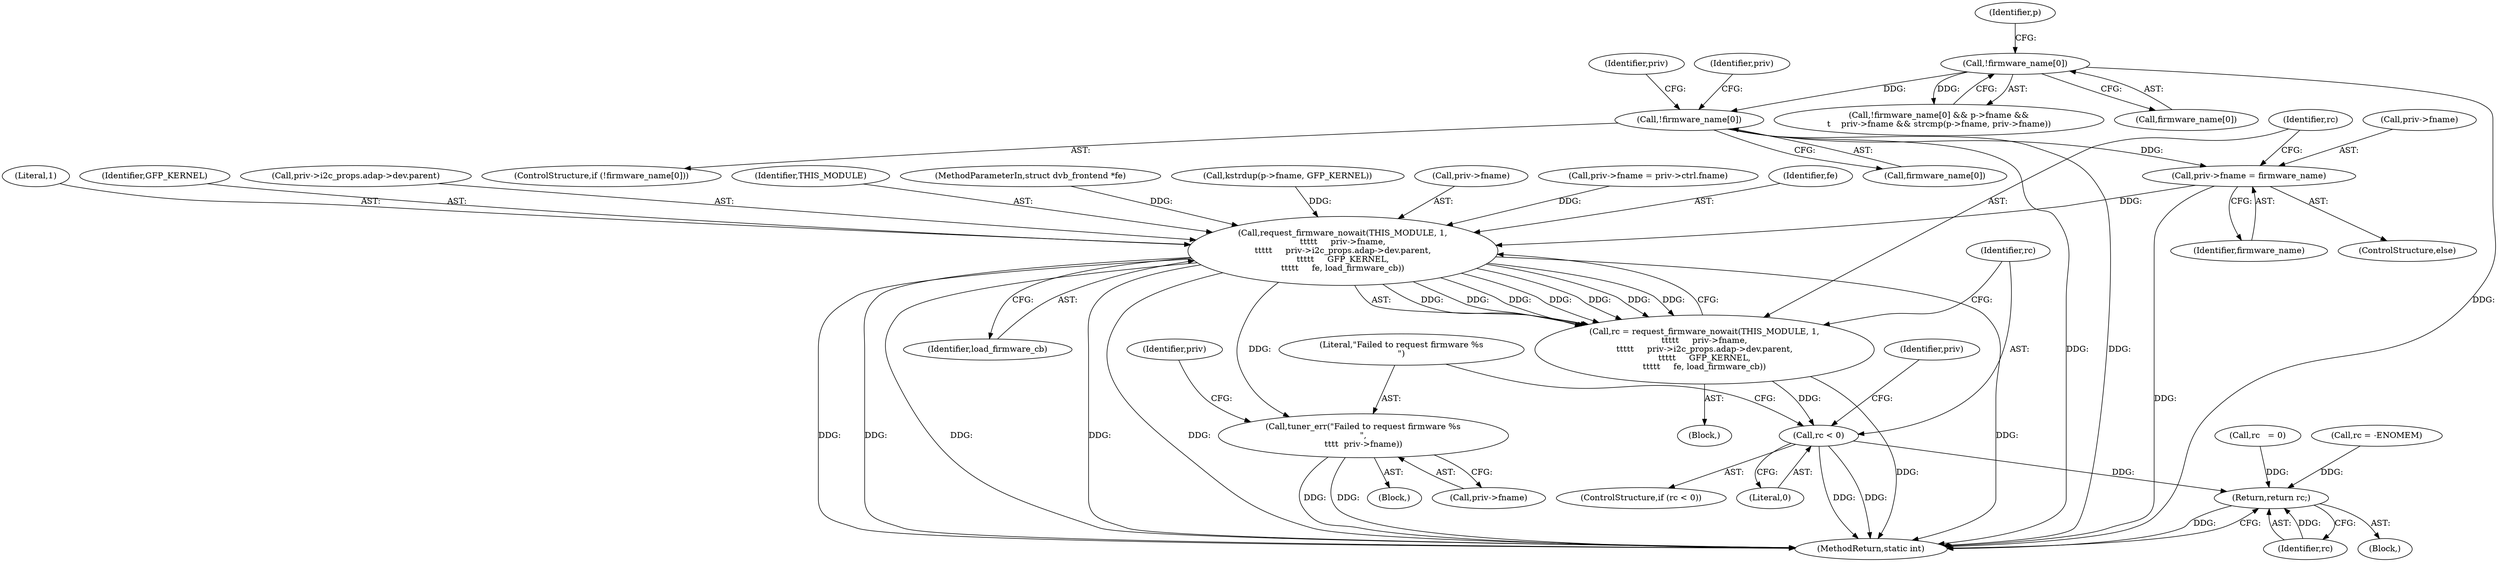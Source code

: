 digraph "0_linux_8dfbcc4351a0b6d2f2d77f367552f48ffefafe18@array" {
"1000218" [label="(Call,!firmware_name[0])"];
"1000174" [label="(Call,!firmware_name[0])"];
"1000232" [label="(Call,priv->fname = firmware_name)"];
"1000239" [label="(Call,request_firmware_nowait(THIS_MODULE, 1,\n\t\t\t\t\t     priv->fname,\n\t\t\t\t\t     priv->i2c_props.adap->dev.parent,\n\t\t\t\t\t     GFP_KERNEL,\n\t\t\t\t\t     fe, load_firmware_cb))"];
"1000237" [label="(Call,rc = request_firmware_nowait(THIS_MODULE, 1,\n\t\t\t\t\t     priv->fname,\n\t\t\t\t\t     priv->i2c_props.adap->dev.parent,\n\t\t\t\t\t     GFP_KERNEL,\n\t\t\t\t\t     fe, load_firmware_cb))"];
"1000258" [label="(Call,rc < 0)"];
"1000283" [label="(Return,return rc;)"];
"1000262" [label="(Call,tuner_err(\"Failed to request firmware %s\n\",\n\t\t\t\t  priv->fname))"];
"1000285" [label="(MethodReturn,static int)"];
"1000242" [label="(Call,priv->fname)"];
"1000224" [label="(Identifier,priv)"];
"1000284" [label="(Identifier,rc)"];
"1000105" [label="(Block,)"];
"1000237" [label="(Call,rc = request_firmware_nowait(THIS_MODULE, 1,\n\t\t\t\t\t     priv->fname,\n\t\t\t\t\t     priv->i2c_props.adap->dev.parent,\n\t\t\t\t\t     GFP_KERNEL,\n\t\t\t\t\t     fe, load_firmware_cb))"];
"1000264" [label="(Call,priv->fname)"];
"1000218" [label="(Call,!firmware_name[0])"];
"1000232" [label="(Call,priv->fname = firmware_name)"];
"1000222" [label="(Call,priv->fname = priv->ctrl.fname)"];
"1000256" [label="(Identifier,load_firmware_cb)"];
"1000261" [label="(Block,)"];
"1000233" [label="(Call,priv->fname)"];
"1000180" [label="(Identifier,p)"];
"1000255" [label="(Identifier,fe)"];
"1000283" [label="(Return,return rc;)"];
"1000258" [label="(Call,rc < 0)"];
"1000216" [label="(Block,)"];
"1000219" [label="(Call,firmware_name[0])"];
"1000275" [label="(Identifier,priv)"];
"1000260" [label="(Literal,0)"];
"1000117" [label="(Call,rc   = 0)"];
"1000174" [label="(Call,!firmware_name[0])"];
"1000241" [label="(Literal,1)"];
"1000254" [label="(Identifier,GFP_KERNEL)"];
"1000269" [label="(Identifier,priv)"];
"1000238" [label="(Identifier,rc)"];
"1000240" [label="(Identifier,THIS_MODULE)"];
"1000245" [label="(Call,priv->i2c_props.adap->dev.parent)"];
"1000262" [label="(Call,tuner_err(\"Failed to request firmware %s\n\",\n\t\t\t\t  priv->fname))"];
"1000234" [label="(Identifier,priv)"];
"1000173" [label="(Call,!firmware_name[0] && p->fname &&\n\t    priv->fname && strcmp(p->fname, priv->fname))"];
"1000168" [label="(Call,rc = -ENOMEM)"];
"1000236" [label="(Identifier,firmware_name)"];
"1000103" [label="(MethodParameterIn,struct dvb_frontend *fe)"];
"1000263" [label="(Literal,\"Failed to request firmware %s\n\")"];
"1000175" [label="(Call,firmware_name[0])"];
"1000217" [label="(ControlStructure,if (!firmware_name[0]))"];
"1000259" [label="(Identifier,rc)"];
"1000257" [label="(ControlStructure,if (rc < 0))"];
"1000231" [label="(ControlStructure,else)"];
"1000239" [label="(Call,request_firmware_nowait(THIS_MODULE, 1,\n\t\t\t\t\t     priv->fname,\n\t\t\t\t\t     priv->i2c_props.adap->dev.parent,\n\t\t\t\t\t     GFP_KERNEL,\n\t\t\t\t\t     fe, load_firmware_cb))"];
"1000155" [label="(Call,kstrdup(p->fname, GFP_KERNEL))"];
"1000218" -> "1000217"  [label="AST: "];
"1000218" -> "1000219"  [label="CFG: "];
"1000219" -> "1000218"  [label="AST: "];
"1000224" -> "1000218"  [label="CFG: "];
"1000234" -> "1000218"  [label="CFG: "];
"1000218" -> "1000285"  [label="DDG: "];
"1000218" -> "1000285"  [label="DDG: "];
"1000174" -> "1000218"  [label="DDG: "];
"1000218" -> "1000232"  [label="DDG: "];
"1000174" -> "1000173"  [label="AST: "];
"1000174" -> "1000175"  [label="CFG: "];
"1000175" -> "1000174"  [label="AST: "];
"1000180" -> "1000174"  [label="CFG: "];
"1000173" -> "1000174"  [label="CFG: "];
"1000174" -> "1000285"  [label="DDG: "];
"1000174" -> "1000173"  [label="DDG: "];
"1000232" -> "1000231"  [label="AST: "];
"1000232" -> "1000236"  [label="CFG: "];
"1000233" -> "1000232"  [label="AST: "];
"1000236" -> "1000232"  [label="AST: "];
"1000238" -> "1000232"  [label="CFG: "];
"1000232" -> "1000285"  [label="DDG: "];
"1000232" -> "1000239"  [label="DDG: "];
"1000239" -> "1000237"  [label="AST: "];
"1000239" -> "1000256"  [label="CFG: "];
"1000240" -> "1000239"  [label="AST: "];
"1000241" -> "1000239"  [label="AST: "];
"1000242" -> "1000239"  [label="AST: "];
"1000245" -> "1000239"  [label="AST: "];
"1000254" -> "1000239"  [label="AST: "];
"1000255" -> "1000239"  [label="AST: "];
"1000256" -> "1000239"  [label="AST: "];
"1000237" -> "1000239"  [label="CFG: "];
"1000239" -> "1000285"  [label="DDG: "];
"1000239" -> "1000285"  [label="DDG: "];
"1000239" -> "1000285"  [label="DDG: "];
"1000239" -> "1000285"  [label="DDG: "];
"1000239" -> "1000285"  [label="DDG: "];
"1000239" -> "1000285"  [label="DDG: "];
"1000239" -> "1000237"  [label="DDG: "];
"1000239" -> "1000237"  [label="DDG: "];
"1000239" -> "1000237"  [label="DDG: "];
"1000239" -> "1000237"  [label="DDG: "];
"1000239" -> "1000237"  [label="DDG: "];
"1000239" -> "1000237"  [label="DDG: "];
"1000239" -> "1000237"  [label="DDG: "];
"1000222" -> "1000239"  [label="DDG: "];
"1000155" -> "1000239"  [label="DDG: "];
"1000103" -> "1000239"  [label="DDG: "];
"1000239" -> "1000262"  [label="DDG: "];
"1000237" -> "1000216"  [label="AST: "];
"1000238" -> "1000237"  [label="AST: "];
"1000259" -> "1000237"  [label="CFG: "];
"1000237" -> "1000285"  [label="DDG: "];
"1000237" -> "1000258"  [label="DDG: "];
"1000258" -> "1000257"  [label="AST: "];
"1000258" -> "1000260"  [label="CFG: "];
"1000259" -> "1000258"  [label="AST: "];
"1000260" -> "1000258"  [label="AST: "];
"1000263" -> "1000258"  [label="CFG: "];
"1000275" -> "1000258"  [label="CFG: "];
"1000258" -> "1000285"  [label="DDG: "];
"1000258" -> "1000285"  [label="DDG: "];
"1000258" -> "1000283"  [label="DDG: "];
"1000283" -> "1000105"  [label="AST: "];
"1000283" -> "1000284"  [label="CFG: "];
"1000284" -> "1000283"  [label="AST: "];
"1000285" -> "1000283"  [label="CFG: "];
"1000283" -> "1000285"  [label="DDG: "];
"1000284" -> "1000283"  [label="DDG: "];
"1000168" -> "1000283"  [label="DDG: "];
"1000117" -> "1000283"  [label="DDG: "];
"1000262" -> "1000261"  [label="AST: "];
"1000262" -> "1000264"  [label="CFG: "];
"1000263" -> "1000262"  [label="AST: "];
"1000264" -> "1000262"  [label="AST: "];
"1000269" -> "1000262"  [label="CFG: "];
"1000262" -> "1000285"  [label="DDG: "];
"1000262" -> "1000285"  [label="DDG: "];
}
